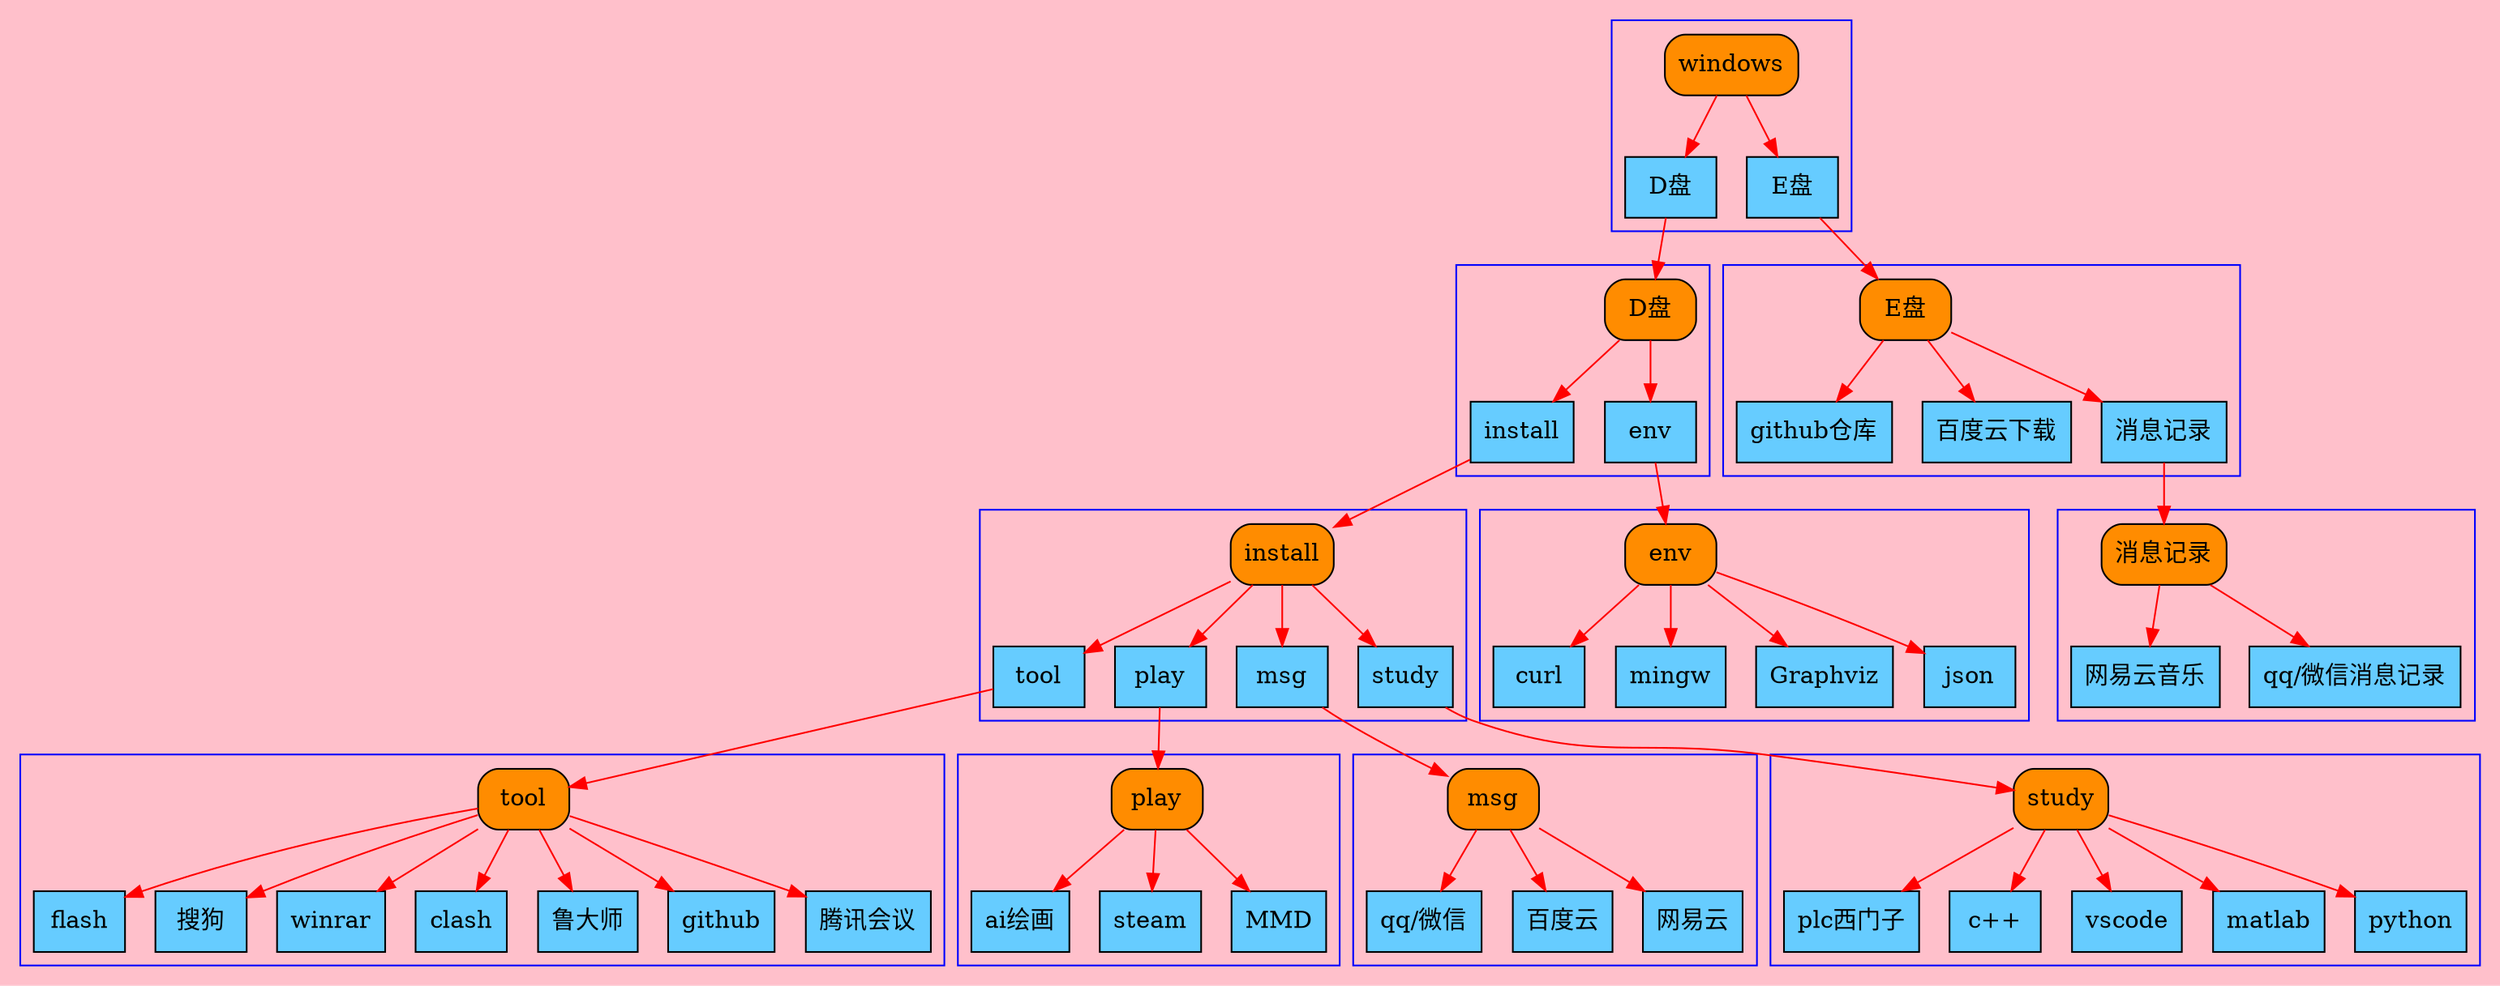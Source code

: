 digraph Example{
graph [bgcolor="pink"]
subgraph cluster_1{
	color="blue"
	1 3 5
}
subgraph cluster_4{
	color="blue"
	4 7 9 11
}
subgraph cluster_10{
	color="blue"
	10 13 15
}
subgraph cluster_2{
	color="blue"
	2 17 19
}
subgraph cluster_18{
	color="blue"
	18 21 23 25 27
}
subgraph cluster_16{
	color="blue"
	16 29 31 33 35
}
subgraph cluster_28{
	color="blue"
	28 37 39 41 43 45 47 49
}
subgraph cluster_30{
	color="blue"
	30 51 53 55
}
subgraph cluster_32{
	color="blue"
	32 57 59 61
}
subgraph cluster_34{
	color="blue"
	34 63 65 67 69 71
}
1 [label="windows",shape="Mrecord",style="filled",fillcolor="#FF8C00"]
1 -> {5,3}[style="solid",color="red"]
5 -> {4}[style="solid",color="red"]
3 -> {2}[style="solid",color="red"]
4 -> {11,9,7}[style="solid",color="red"]
2 -> {19,17}[style="solid",color="red"]
11 -> {10}[style="solid",color="red"]
19 -> {18}[style="solid",color="red"]
17 -> {16}[style="solid",color="red"]
10 -> {15,13}[style="solid",color="red"]
18 -> {27,25,23,21}[style="solid",color="red"]
16 -> {35,33,31,29}[style="solid",color="red"]
35 -> {34}[style="solid",color="red"]
33 -> {32}[style="solid",color="red"]
31 -> {30}[style="solid",color="red"]
29 -> {28}[style="solid",color="red"]
34 -> {71,69,67,65,63}[style="solid",color="red"]
32 -> {61,59,57}[style="solid",color="red"]
30 -> {55,53,51}[style="solid",color="red"]
28 -> {49,47,45,43,41,39,37}[style="solid",color="red"]
2 [label="D盘",shape="Mrecord",style="filled",fillcolor="#FF8C00"]
3 [label="D盘",shape="box",style="filled",fillcolor="#66CCff"]
4 [label="E盘",shape="Mrecord",style="filled",fillcolor="#FF8C00"]
5 [label="E盘",shape="box",style="filled",fillcolor="#66CCff"]
7 [label="github仓库",shape="box",style="filled",fillcolor="#66CCff"]
9 [label="百度云下载",shape="box",style="filled",fillcolor="#66CCff"]
10 [label="消息记录",shape="Mrecord",style="filled",fillcolor="#FF8C00"]
11 [label="消息记录",shape="box",style="filled",fillcolor="#66CCff"]
13 [label="网易云音乐",shape="box",style="filled",fillcolor="#66CCff"]
15 [label="qq/微信消息记录",shape="box",style="filled",fillcolor="#66CCff"]
16 [label="install",shape="Mrecord",style="filled",fillcolor="#FF8C00"]
17 [label="install",shape="box",style="filled",fillcolor="#66CCff"]
18 [label="env",shape="Mrecord",style="filled",fillcolor="#FF8C00"]
19 [label="env",shape="box",style="filled",fillcolor="#66CCff"]
21 [label="curl",shape="box",style="filled",fillcolor="#66CCff"]
23 [label="mingw",shape="box",style="filled",fillcolor="#66CCff"]
25 [label="Graphviz",shape="box",style="filled",fillcolor="#66CCff"]
27 [label="json",shape="box",style="filled",fillcolor="#66CCff"]
28 [label="tool",shape="Mrecord",style="filled",fillcolor="#FF8C00"]
29 [label="tool",shape="box",style="filled",fillcolor="#66CCff"]
30 [label="play",shape="Mrecord",style="filled",fillcolor="#FF8C00"]
31 [label="play",shape="box",style="filled",fillcolor="#66CCff"]
32 [label="msg",shape="Mrecord",style="filled",fillcolor="#FF8C00"]
33 [label="msg",shape="box",style="filled",fillcolor="#66CCff"]
34 [label="study",shape="Mrecord",style="filled",fillcolor="#FF8C00"]
35 [label="study",shape="box",style="filled",fillcolor="#66CCff"]
37 [label="flash",shape="box",style="filled",fillcolor="#66CCff"]
39 [label="搜狗",shape="box",style="filled",fillcolor="#66CCff"]
41 [label="winrar",shape="box",style="filled",fillcolor="#66CCff"]
43 [label="clash",shape="box",style="filled",fillcolor="#66CCff"]
45 [label="鲁大师",shape="box",style="filled",fillcolor="#66CCff"]
47 [label="github",shape="box",style="filled",fillcolor="#66CCff"]
49 [label="腾讯会议",shape="box",style="filled",fillcolor="#66CCff"]
51 [label="ai绘画",shape="box",style="filled",fillcolor="#66CCff"]
53 [label="steam",shape="box",style="filled",fillcolor="#66CCff"]
55 [label="MMD",shape="box",style="filled",fillcolor="#66CCff"]
57 [label="qq/微信",shape="box",style="filled",fillcolor="#66CCff"]
59 [label="百度云",shape="box",style="filled",fillcolor="#66CCff"]
61 [label="网易云",shape="box",style="filled",fillcolor="#66CCff"]
63 [label="plc西门子",shape="box",style="filled",fillcolor="#66CCff"]
65 [label="c++",shape="box",style="filled",fillcolor="#66CCff"]
67 [label="vscode",shape="box",style="filled",fillcolor="#66CCff"]
69 [label="matlab",shape="box",style="filled",fillcolor="#66CCff"]
71 [label="python",shape="box",style="filled",fillcolor="#66CCff"]
}